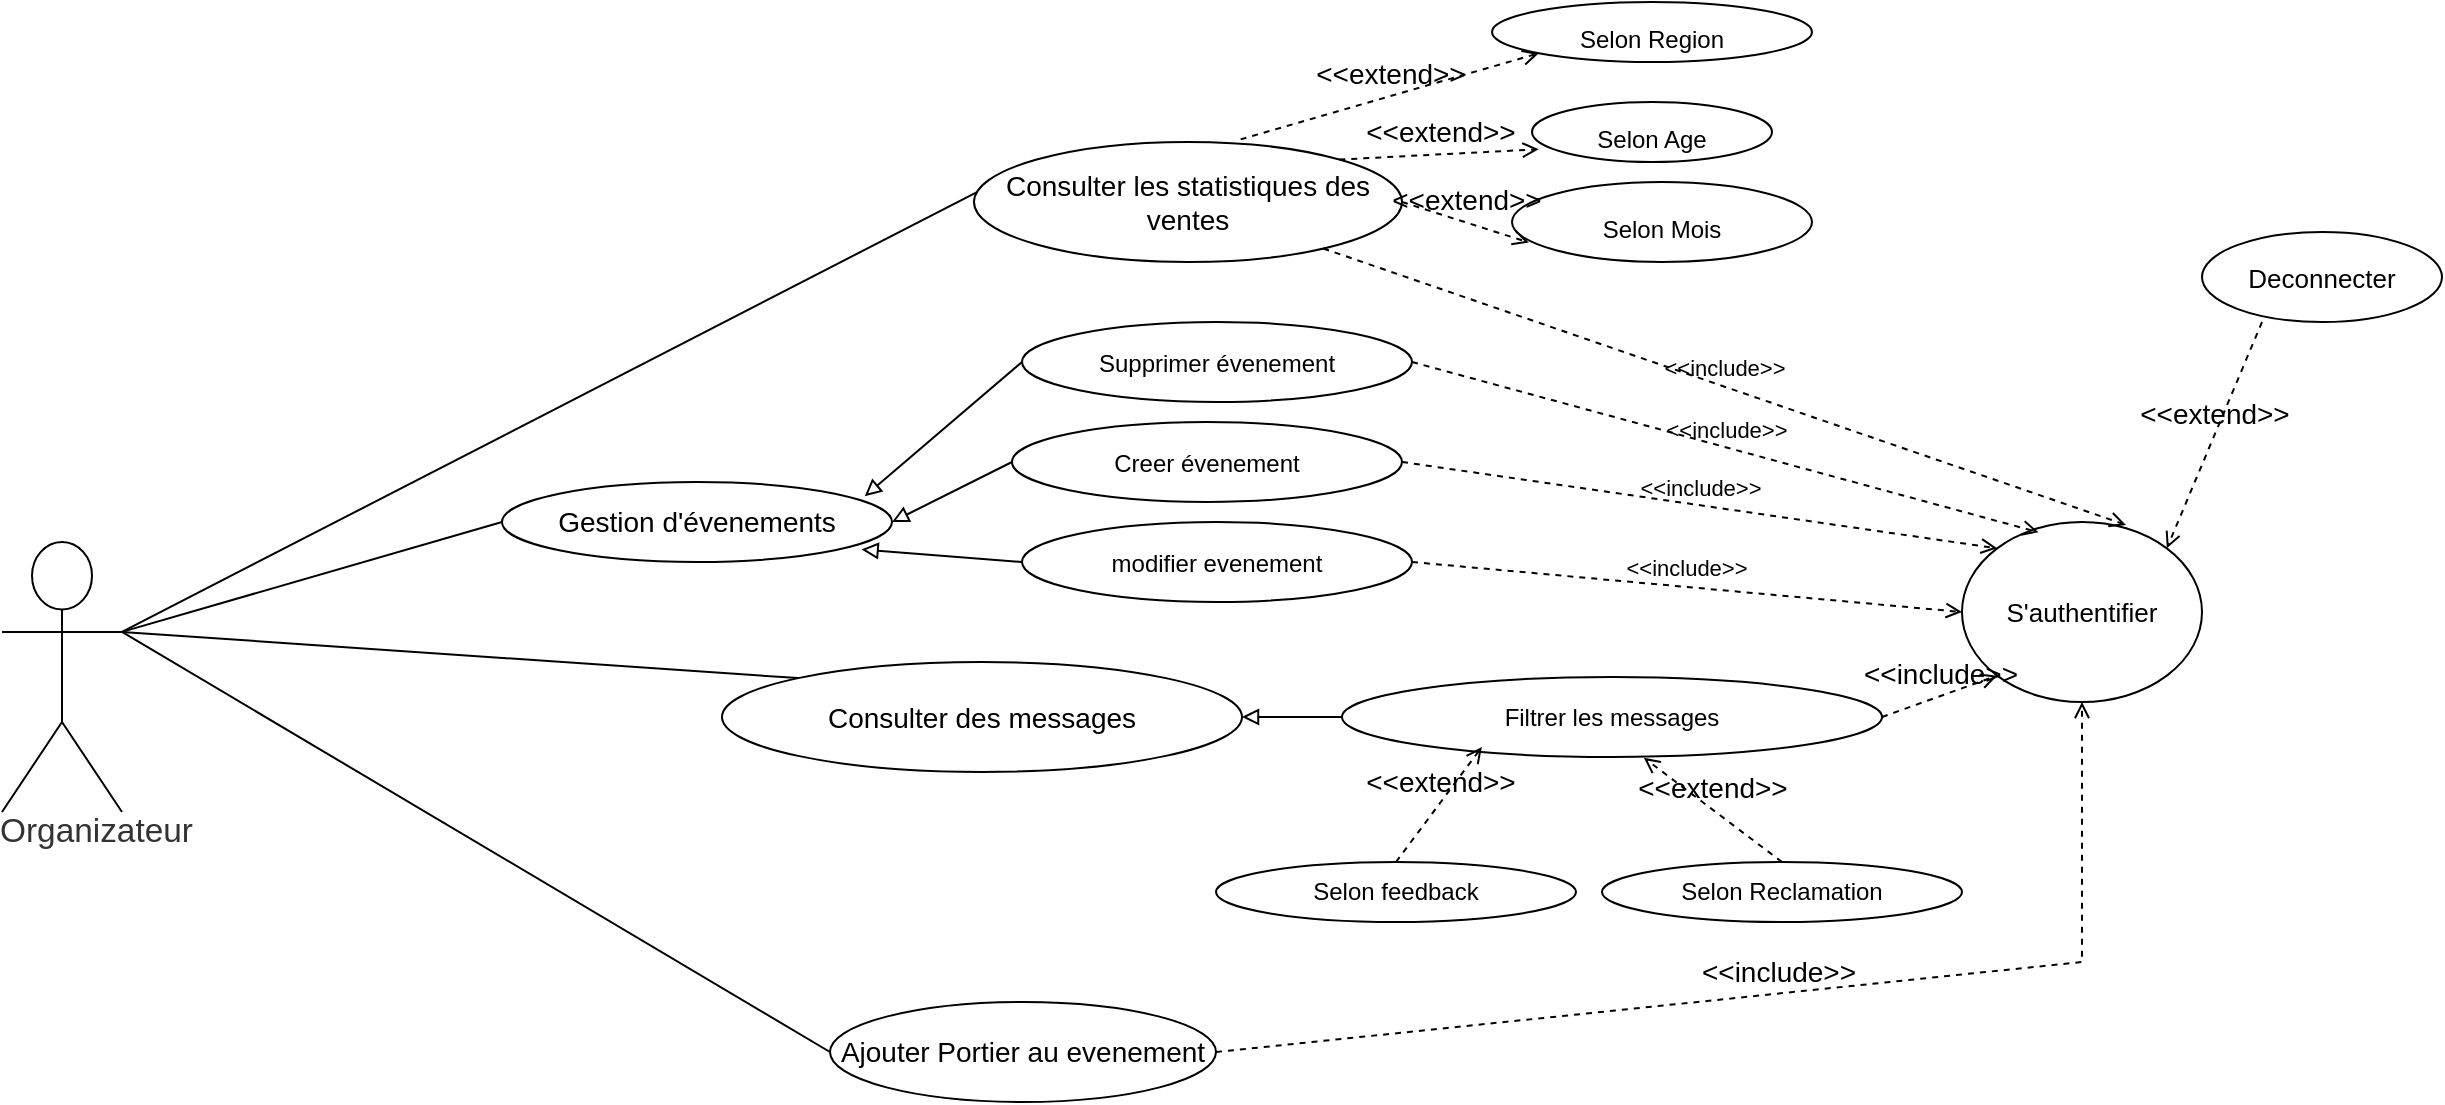 <mxfile version="20.8.16" type="github">
  <diagram name="Page-1" id="tvrXYWguxjk-g5KQNEeY">
    <mxGraphModel dx="1313" dy="663" grid="1" gridSize="10" guides="1" tooltips="1" connect="1" arrows="1" fold="1" page="1" pageScale="1" pageWidth="827" pageHeight="1169" math="0" shadow="0">
      <root>
        <mxCell id="0" />
        <mxCell id="1" parent="0" />
        <mxCell id="I1212vl05lIgOYmDwrLI-1" style="edgeStyle=none;rounded=0;orthogonalLoop=1;jettySize=auto;html=1;exitX=1;exitY=0.333;exitDx=0;exitDy=0;exitPerimeter=0;entryX=0.032;entryY=0.371;entryDx=0;entryDy=0;entryPerimeter=0;fontSize=18;endArrow=none;endFill=0;strokeWidth=1;strokeColor=#000000;" edge="1" parent="1" source="I1212vl05lIgOYmDwrLI-3" target="I1212vl05lIgOYmDwrLI-4">
          <mxGeometry relative="1" as="geometry" />
        </mxCell>
        <mxCell id="I1212vl05lIgOYmDwrLI-2" style="edgeStyle=none;rounded=0;orthogonalLoop=1;jettySize=auto;html=1;entryX=0;entryY=0.5;entryDx=0;entryDy=0;fontSize=18;endArrow=none;endFill=0;strokeWidth=1;strokeColor=#000000;exitX=1;exitY=0.333;exitDx=0;exitDy=0;exitPerimeter=0;" edge="1" parent="1" target="I1212vl05lIgOYmDwrLI-17" source="I1212vl05lIgOYmDwrLI-3">
          <mxGeometry relative="1" as="geometry">
            <mxPoint x="100" y="500" as="sourcePoint" />
          </mxGeometry>
        </mxCell>
        <mxCell id="I1212vl05lIgOYmDwrLI-3" value="&lt;div&gt;Organizateur&lt;/div&gt;&lt;div&gt;&lt;br&gt;&lt;/div&gt;" style="html=1;overflow=block;blockSpacing=1;shape=umlActor;labelPosition=center;verticalLabelPosition=bottom;verticalAlign=top;whiteSpace=nowrap;fontSize=16.7;fontColor=#333333;align=center;spacing=0;strokeColor=#000000;strokeOpacity=100;rounded=1;absoluteArcSize=1;arcSize=9;strokeWidth=1;lucidId=wAitfE4UTxwo;" vertex="1" parent="1">
          <mxGeometry x="40" y="450" width="60" height="135" as="geometry" />
        </mxCell>
        <mxCell id="I1212vl05lIgOYmDwrLI-4" value="&lt;font style=&quot;font-size: 14px;&quot;&gt;Consulter les statistiques des ventes &lt;/font&gt;" style="html=1;overflow=block;blockSpacing=1;whiteSpace=wrap;ellipse;fontSize=13;spacing=3.8;strokeColor=#000000;strokeOpacity=100;rounded=1;absoluteArcSize=1;arcSize=9;strokeWidth=1;lucidId=.BitsejxpJ_f;" vertex="1" parent="1">
          <mxGeometry x="526" y="250" width="214" height="60" as="geometry" />
        </mxCell>
        <mxCell id="I1212vl05lIgOYmDwrLI-5" style="edgeStyle=none;rounded=0;orthogonalLoop=1;jettySize=auto;html=1;exitX=0;exitY=0.5;exitDx=0;exitDy=0;entryX=1;entryY=0.333;entryDx=0;entryDy=0;entryPerimeter=0;fontSize=18;endArrow=none;endFill=0;strokeWidth=1;strokeColor=#000000;" edge="1" parent="1" source="I1212vl05lIgOYmDwrLI-6" target="I1212vl05lIgOYmDwrLI-3">
          <mxGeometry relative="1" as="geometry" />
        </mxCell>
        <mxCell id="I1212vl05lIgOYmDwrLI-6" value="&lt;font style=&quot;font-size: 14px;&quot;&gt;Gestion d&#39;évenements&lt;/font&gt;" style="html=1;overflow=block;blockSpacing=1;whiteSpace=wrap;ellipse;fontSize=13;spacing=3.8;strokeColor=#000000;strokeOpacity=100;rounded=1;absoluteArcSize=1;arcSize=9;strokeWidth=1;lucidId=.BitsejxpJ_f;" vertex="1" parent="1">
          <mxGeometry x="290" y="420" width="195" height="40" as="geometry" />
        </mxCell>
        <mxCell id="I1212vl05lIgOYmDwrLI-7" style="edgeStyle=none;rounded=0;orthogonalLoop=1;jettySize=auto;html=1;exitX=0;exitY=0.5;exitDx=0;exitDy=0;entryX=1;entryY=0.5;entryDx=0;entryDy=0;fontSize=14;endArrow=block;endFill=0;strokeWidth=1;strokeColor=#000000;" edge="1" parent="1" source="I1212vl05lIgOYmDwrLI-8" target="I1212vl05lIgOYmDwrLI-6">
          <mxGeometry relative="1" as="geometry" />
        </mxCell>
        <mxCell id="I1212vl05lIgOYmDwrLI-8" value="&lt;font style=&quot;font-size: 12px;&quot;&gt;Creer évenement&lt;/font&gt;" style="html=1;overflow=block;blockSpacing=1;whiteSpace=wrap;ellipse;fontSize=13;spacing=3.8;strokeColor=#000000;strokeOpacity=100;rounded=1;absoluteArcSize=1;arcSize=9;strokeWidth=1;lucidId=.BitsejxpJ_f;" vertex="1" parent="1">
          <mxGeometry x="545" y="390" width="195" height="40" as="geometry" />
        </mxCell>
        <mxCell id="I1212vl05lIgOYmDwrLI-9" style="edgeStyle=none;rounded=0;orthogonalLoop=1;jettySize=auto;html=1;exitX=0;exitY=0.5;exitDx=0;exitDy=0;entryX=0.922;entryY=0.844;entryDx=0;entryDy=0;entryPerimeter=0;fontSize=18;endArrow=block;endFill=0;strokeWidth=1;strokeColor=#000000;" edge="1" parent="1" source="I1212vl05lIgOYmDwrLI-10" target="I1212vl05lIgOYmDwrLI-6">
          <mxGeometry relative="1" as="geometry" />
        </mxCell>
        <mxCell id="I1212vl05lIgOYmDwrLI-10" value="&lt;font style=&quot;font-size: 12px;&quot;&gt;modifier evenement&lt;/font&gt;" style="html=1;overflow=block;blockSpacing=1;whiteSpace=wrap;ellipse;fontSize=13;spacing=3.8;strokeColor=#000000;strokeOpacity=100;rounded=1;absoluteArcSize=1;arcSize=9;strokeWidth=1;lucidId=.BitsejxpJ_f;" vertex="1" parent="1">
          <mxGeometry x="550" y="440" width="195" height="40" as="geometry" />
        </mxCell>
        <mxCell id="I1212vl05lIgOYmDwrLI-11" style="edgeStyle=none;rounded=0;orthogonalLoop=1;jettySize=auto;html=1;exitX=0;exitY=0.5;exitDx=0;exitDy=0;entryX=0.93;entryY=0.178;entryDx=0;entryDy=0;entryPerimeter=0;fontSize=18;endArrow=block;endFill=0;strokeWidth=1;strokeColor=#000000;" edge="1" parent="1" source="I1212vl05lIgOYmDwrLI-12" target="I1212vl05lIgOYmDwrLI-6">
          <mxGeometry relative="1" as="geometry" />
        </mxCell>
        <mxCell id="I1212vl05lIgOYmDwrLI-12" value="&lt;font style=&quot;font-size: 12px;&quot;&gt;Supprimer évenement &lt;/font&gt;" style="html=1;overflow=block;blockSpacing=1;whiteSpace=wrap;ellipse;fontSize=13;spacing=3.8;strokeColor=#000000;strokeOpacity=100;rounded=1;absoluteArcSize=1;arcSize=9;strokeWidth=1;lucidId=.BitsejxpJ_f;" vertex="1" parent="1">
          <mxGeometry x="550" y="340" width="195" height="40" as="geometry" />
        </mxCell>
        <mxCell id="I1212vl05lIgOYmDwrLI-13" style="edgeStyle=none;rounded=0;orthogonalLoop=1;jettySize=auto;html=1;exitX=0;exitY=0;exitDx=0;exitDy=0;fontSize=18;endArrow=none;endFill=0;strokeWidth=1;strokeColor=#000000;entryX=1;entryY=0.333;entryDx=0;entryDy=0;entryPerimeter=0;" edge="1" parent="1" source="I1212vl05lIgOYmDwrLI-14" target="I1212vl05lIgOYmDwrLI-3">
          <mxGeometry relative="1" as="geometry">
            <mxPoint x="110" y="500" as="targetPoint" />
          </mxGeometry>
        </mxCell>
        <mxCell id="I1212vl05lIgOYmDwrLI-14" value="&lt;font style=&quot;font-size: 14px;&quot;&gt;Consulter des messages  &lt;/font&gt;" style="ellipse;whiteSpace=wrap;html=1;strokeWidth=1;strokeColor=#000000;" vertex="1" parent="1">
          <mxGeometry x="400" y="510" width="260" height="55" as="geometry" />
        </mxCell>
        <mxCell id="I1212vl05lIgOYmDwrLI-15" style="rounded=0;orthogonalLoop=1;jettySize=auto;html=1;exitX=0;exitY=0.5;exitDx=0;exitDy=0;endArrow=block;endFill=0;strokeWidth=1;strokeColor=#000000;" edge="1" parent="1" source="I1212vl05lIgOYmDwrLI-16" target="I1212vl05lIgOYmDwrLI-14">
          <mxGeometry relative="1" as="geometry" />
        </mxCell>
        <mxCell id="I1212vl05lIgOYmDwrLI-16" value="&lt;div&gt;Filtrer les messages &lt;br&gt;&lt;/div&gt;" style="ellipse;whiteSpace=wrap;html=1;strokeWidth=1;strokeColor=#000000;" vertex="1" parent="1">
          <mxGeometry x="710" y="517.5" width="270" height="40" as="geometry" />
        </mxCell>
        <mxCell id="I1212vl05lIgOYmDwrLI-17" value="&lt;div&gt;&lt;font style=&quot;font-size: 14px;&quot;&gt;Ajouter Portier au evenement&lt;/font&gt;&lt;/div&gt;" style="ellipse;whiteSpace=wrap;html=1;strokeWidth=1;strokeColor=#000000;" vertex="1" parent="1">
          <mxGeometry x="454" y="680" width="193" height="50" as="geometry" />
        </mxCell>
        <mxCell id="I1212vl05lIgOYmDwrLI-18" value="S&#39;authentifier" style="html=1;overflow=block;blockSpacing=1;whiteSpace=wrap;ellipse;fontSize=13;spacing=3.8;strokeColor=#000000;strokeOpacity=100;rounded=1;absoluteArcSize=1;arcSize=9;strokeWidth=1;lucidId=XvitAHHM73nt;" vertex="1" parent="1">
          <mxGeometry x="1020" y="440" width="120" height="90" as="geometry" />
        </mxCell>
        <mxCell id="I1212vl05lIgOYmDwrLI-19" value="Deconnecter" style="html=1;overflow=block;blockSpacing=1;whiteSpace=wrap;ellipse;fontSize=13;spacing=3.8;strokeColor=#000000;strokeOpacity=100;rounded=1;absoluteArcSize=1;arcSize=9;strokeWidth=1;lucidId=XvitmW9DInrr;" vertex="1" parent="1">
          <mxGeometry x="1140" y="295" width="120" height="45" as="geometry" />
        </mxCell>
        <mxCell id="I1212vl05lIgOYmDwrLI-20" value="&lt;font style=&quot;font-size: 12px;&quot;&gt;Selon Age&lt;/font&gt;" style="ellipse;whiteSpace=wrap;html=1;fontSize=24;strokeWidth=1;strokeColor=#000000;" vertex="1" parent="1">
          <mxGeometry x="805" y="230" width="120" height="30" as="geometry" />
        </mxCell>
        <mxCell id="I1212vl05lIgOYmDwrLI-21" value="&lt;font style=&quot;font-size: 12px;&quot;&gt;Selon Region&lt;/font&gt;" style="ellipse;whiteSpace=wrap;html=1;fontSize=24;strokeWidth=1;strokeColor=#000000;" vertex="1" parent="1">
          <mxGeometry x="785" y="180" width="160" height="30" as="geometry" />
        </mxCell>
        <mxCell id="I1212vl05lIgOYmDwrLI-22" value="&lt;div&gt;&lt;font style=&quot;font-size: 12px;&quot;&gt;Selon &lt;font style=&quot;font-size: 12px;&quot;&gt;Mois&lt;/font&gt;&lt;/font&gt;&lt;/div&gt;" style="ellipse;whiteSpace=wrap;html=1;fontSize=24;strokeWidth=1;strokeColor=#000000;" vertex="1" parent="1">
          <mxGeometry x="795" y="270" width="150" height="40" as="geometry" />
        </mxCell>
        <mxCell id="I1212vl05lIgOYmDwrLI-23" value="&amp;lt;&amp;lt;extend&amp;gt;&amp;gt;" style="html=1;verticalAlign=bottom;labelBackgroundColor=none;endArrow=open;endFill=0;dashed=1;rounded=0;fontSize=14;entryX=0;entryY=1;entryDx=0;entryDy=0;exitX=0.623;exitY=-0.022;exitDx=0;exitDy=0;exitPerimeter=0;strokeWidth=1;strokeColor=#000000;" edge="1" parent="1" source="I1212vl05lIgOYmDwrLI-4" target="I1212vl05lIgOYmDwrLI-21">
          <mxGeometry width="160" relative="1" as="geometry">
            <mxPoint x="650" y="210" as="sourcePoint" />
            <mxPoint x="810" y="210" as="targetPoint" />
          </mxGeometry>
        </mxCell>
        <mxCell id="I1212vl05lIgOYmDwrLI-24" value="&amp;lt;&amp;lt;extend&amp;gt;&amp;gt;" style="html=1;verticalAlign=bottom;labelBackgroundColor=none;endArrow=open;endFill=0;dashed=1;rounded=0;fontSize=14;entryX=0.028;entryY=0.788;entryDx=0;entryDy=0;exitX=1;exitY=0;exitDx=0;exitDy=0;entryPerimeter=0;strokeWidth=1;strokeColor=#000000;" edge="1" parent="1" source="I1212vl05lIgOYmDwrLI-4" target="I1212vl05lIgOYmDwrLI-20">
          <mxGeometry width="160" relative="1" as="geometry">
            <mxPoint x="658.322" y="258.02" as="sourcePoint" />
            <mxPoint x="768.431" y="135.355" as="targetPoint" />
          </mxGeometry>
        </mxCell>
        <mxCell id="I1212vl05lIgOYmDwrLI-25" value="&amp;lt;&amp;lt;extend&amp;gt;&amp;gt;" style="html=1;verticalAlign=bottom;labelBackgroundColor=none;endArrow=open;endFill=0;dashed=1;rounded=0;fontSize=14;entryX=0.056;entryY=0.756;entryDx=0;entryDy=0;exitX=1;exitY=0.5;exitDx=0;exitDy=0;entryPerimeter=0;strokeWidth=1;strokeColor=#000000;" edge="1" parent="1" source="I1212vl05lIgOYmDwrLI-4" target="I1212vl05lIgOYmDwrLI-22">
          <mxGeometry width="160" relative="1" as="geometry">
            <mxPoint x="668.322" y="268.02" as="sourcePoint" />
            <mxPoint x="778.431" y="145.355" as="targetPoint" />
          </mxGeometry>
        </mxCell>
        <mxCell id="I1212vl05lIgOYmDwrLI-29" value="&amp;lt;&amp;lt;include&amp;gt;&amp;gt;" style="html=1;verticalAlign=bottom;labelBackgroundColor=none;endArrow=open;endFill=0;dashed=1;rounded=0;fontSize=14;exitX=1;exitY=0.5;exitDx=0;exitDy=0;entryX=0.5;entryY=1;entryDx=0;entryDy=0;strokeWidth=1;strokeColor=#000000;" edge="1" parent="1" target="I1212vl05lIgOYmDwrLI-18" source="I1212vl05lIgOYmDwrLI-17">
          <mxGeometry width="160" relative="1" as="geometry">
            <mxPoint x="553.67" y="970" as="sourcePoint" />
            <mxPoint x="740.004" y="1039.875" as="targetPoint" />
            <Array as="points">
              <mxPoint x="1080" y="660" />
            </Array>
          </mxGeometry>
        </mxCell>
        <mxCell id="I1212vl05lIgOYmDwrLI-30" value="&amp;lt;&amp;lt;include&amp;gt;&amp;gt;" style="html=1;verticalAlign=bottom;labelBackgroundColor=none;endArrow=open;endFill=0;dashed=1;rounded=0;fontSize=14;exitX=1;exitY=0.5;exitDx=0;exitDy=0;entryX=0;entryY=1;entryDx=0;entryDy=0;strokeWidth=1;strokeColor=#000000;" edge="1" parent="1" source="I1212vl05lIgOYmDwrLI-16" target="I1212vl05lIgOYmDwrLI-18">
          <mxGeometry width="160" relative="1" as="geometry">
            <mxPoint x="546.1" y="953.18" as="sourcePoint" />
            <mxPoint x="1200.004" y="670.0" as="targetPoint" />
          </mxGeometry>
        </mxCell>
        <mxCell id="I1212vl05lIgOYmDwrLI-31" value="&amp;lt;&amp;lt;extend&amp;gt;&amp;gt;" style="html=1;verticalAlign=bottom;labelBackgroundColor=none;endArrow=open;endFill=0;dashed=1;rounded=0;fontSize=14;entryX=1;entryY=0;entryDx=0;entryDy=0;exitX=0.25;exitY=1;exitDx=0;exitDy=0;exitPerimeter=0;strokeWidth=1;strokeColor=#000000;" edge="1" parent="1" source="I1212vl05lIgOYmDwrLI-19" target="I1212vl05lIgOYmDwrLI-18">
          <mxGeometry width="160" relative="1" as="geometry">
            <mxPoint x="1370" y="530" as="sourcePoint" />
            <mxPoint x="1530" y="530" as="targetPoint" />
          </mxGeometry>
        </mxCell>
        <mxCell id="I1212vl05lIgOYmDwrLI-32" value="&lt;div&gt;Selon feedback&lt;br&gt;&lt;/div&gt;" style="ellipse;whiteSpace=wrap;html=1;strokeWidth=1;strokeColor=#000000;" vertex="1" parent="1">
          <mxGeometry x="647" y="610" width="180" height="30" as="geometry" />
        </mxCell>
        <mxCell id="I1212vl05lIgOYmDwrLI-33" value="&lt;div&gt;Selon Reclamation&lt;br&gt;&lt;/div&gt;" style="ellipse;whiteSpace=wrap;html=1;strokeWidth=1;strokeColor=#000000;" vertex="1" parent="1">
          <mxGeometry x="840" y="610" width="180" height="30" as="geometry" />
        </mxCell>
        <mxCell id="I1212vl05lIgOYmDwrLI-41" value="&amp;lt;&amp;lt;extend&amp;gt;&amp;gt;" style="html=1;verticalAlign=bottom;labelBackgroundColor=none;endArrow=open;endFill=0;dashed=1;rounded=0;fontSize=14;entryX=0.259;entryY=0.875;entryDx=0;entryDy=0;exitX=0.5;exitY=0;exitDx=0;exitDy=0;strokeWidth=1;strokeColor=#000000;entryPerimeter=0;" edge="1" parent="1" source="I1212vl05lIgOYmDwrLI-32" target="I1212vl05lIgOYmDwrLI-16">
          <mxGeometry width="160" relative="1" as="geometry">
            <mxPoint x="669.322" y="258.68" as="sourcePoint" />
            <mxPoint x="817.568" y="215.442" as="targetPoint" />
            <Array as="points" />
          </mxGeometry>
        </mxCell>
        <mxCell id="I1212vl05lIgOYmDwrLI-42" value="&amp;lt;&amp;lt;extend&amp;gt;&amp;gt;" style="html=1;verticalAlign=bottom;labelBackgroundColor=none;endArrow=open;endFill=0;dashed=1;rounded=0;fontSize=14;exitX=0.5;exitY=0;exitDx=0;exitDy=0;strokeWidth=1;strokeColor=#000000;entryX=0.559;entryY=1.01;entryDx=0;entryDy=0;entryPerimeter=0;" edge="1" parent="1" source="I1212vl05lIgOYmDwrLI-33" target="I1212vl05lIgOYmDwrLI-16">
          <mxGeometry width="160" relative="1" as="geometry">
            <mxPoint x="725" y="670" as="sourcePoint" />
            <mxPoint x="860" y="610" as="targetPoint" />
            <Array as="points" />
          </mxGeometry>
        </mxCell>
        <mxCell id="I1212vl05lIgOYmDwrLI-44" value="&amp;lt;&amp;lt;include&amp;gt;&amp;gt;" style="html=1;verticalAlign=bottom;labelBackgroundColor=none;endArrow=open;endFill=0;dashed=1;rounded=0;strokeColor=#000000;strokeWidth=1;exitX=1;exitY=0.5;exitDx=0;exitDy=0;entryX=0.319;entryY=0.057;entryDx=0;entryDy=0;entryPerimeter=0;" edge="1" parent="1" source="I1212vl05lIgOYmDwrLI-12" target="I1212vl05lIgOYmDwrLI-18">
          <mxGeometry width="160" relative="1" as="geometry">
            <mxPoint x="850" y="420" as="sourcePoint" />
            <mxPoint x="1010" y="420" as="targetPoint" />
          </mxGeometry>
        </mxCell>
        <mxCell id="I1212vl05lIgOYmDwrLI-45" value="&amp;lt;&amp;lt;include&amp;gt;&amp;gt;" style="html=1;verticalAlign=bottom;labelBackgroundColor=none;endArrow=open;endFill=0;dashed=1;rounded=0;strokeColor=#000000;strokeWidth=1;exitX=1;exitY=0.5;exitDx=0;exitDy=0;entryX=0;entryY=0;entryDx=0;entryDy=0;" edge="1" parent="1" source="I1212vl05lIgOYmDwrLI-8" target="I1212vl05lIgOYmDwrLI-18">
          <mxGeometry width="160" relative="1" as="geometry">
            <mxPoint x="755.0" y="370" as="sourcePoint" />
            <mxPoint x="1090" y="450" as="targetPoint" />
          </mxGeometry>
        </mxCell>
        <mxCell id="I1212vl05lIgOYmDwrLI-46" value="&amp;lt;&amp;lt;include&amp;gt;&amp;gt;" style="html=1;verticalAlign=bottom;labelBackgroundColor=none;endArrow=open;endFill=0;dashed=1;rounded=0;strokeColor=#000000;strokeWidth=1;exitX=1;exitY=0.5;exitDx=0;exitDy=0;entryX=0;entryY=0.5;entryDx=0;entryDy=0;" edge="1" parent="1" source="I1212vl05lIgOYmDwrLI-10" target="I1212vl05lIgOYmDwrLI-18">
          <mxGeometry width="160" relative="1" as="geometry">
            <mxPoint x="750" y="420" as="sourcePoint" />
            <mxPoint x="1046.926" y="463.673" as="targetPoint" />
          </mxGeometry>
        </mxCell>
        <mxCell id="I1212vl05lIgOYmDwrLI-47" value="&amp;lt;&amp;lt;include&amp;gt;&amp;gt;" style="html=1;verticalAlign=bottom;labelBackgroundColor=none;endArrow=open;endFill=0;dashed=1;rounded=0;strokeColor=#000000;strokeWidth=1;entryX=0.683;entryY=0.016;entryDx=0;entryDy=0;entryPerimeter=0;" edge="1" parent="1" source="I1212vl05lIgOYmDwrLI-4" target="I1212vl05lIgOYmDwrLI-18">
          <mxGeometry width="160" relative="1" as="geometry">
            <mxPoint x="760" y="430" as="sourcePoint" />
            <mxPoint x="1056.926" y="473.673" as="targetPoint" />
          </mxGeometry>
        </mxCell>
      </root>
    </mxGraphModel>
  </diagram>
</mxfile>
